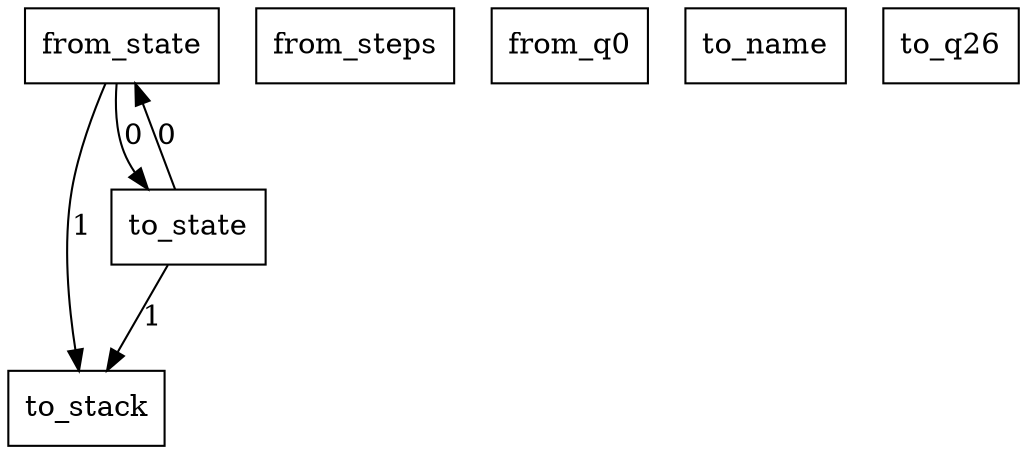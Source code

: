digraph {
    graph [rankdir=TB
          ,bgcolor=transparent];
    node [shape=box
         ,fillcolor=white
         ,style=filled];
    0 [label=<from_state>];
    1 [label=<from_steps>];
    2 [label=<from_q0>];
    3 [label=<to_name>];
    4 [label=<to_stack>];
    5 [label=<to_state>];
    6 [label=<to_q26>];
    0 -> 4 [label=1];
    0 -> 5 [label=0];
    5 -> 0 [label=0];
    5 -> 4 [label=1];
}